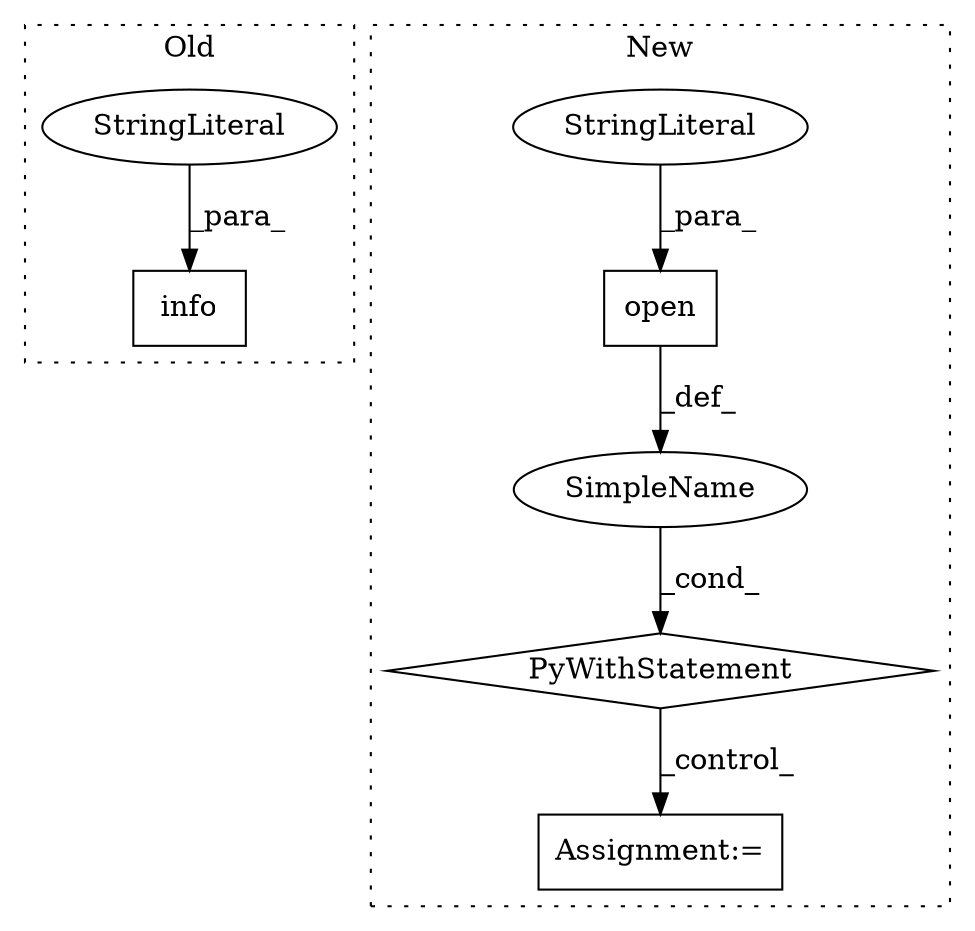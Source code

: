 digraph G {
subgraph cluster0 {
1 [label="info" a="32" s="2260,2292" l="5,1" shape="box"];
7 [label="StringLiteral" a="45" s="2265" l="27" shape="ellipse"];
label = "Old";
style="dotted";
}
subgraph cluster1 {
2 [label="open" a="32" s="2677,2735" l="5,1" shape="box"];
3 [label="PyWithStatement" a="104" s="2667,2736" l="10,2" shape="diamond"];
4 [label="SimpleName" a="42" s="" l="" shape="ellipse"];
5 [label="Assignment:=" a="7" s="2751" l="1" shape="box"];
6 [label="StringLiteral" a="45" s="2732" l="3" shape="ellipse"];
label = "New";
style="dotted";
}
2 -> 4 [label="_def_"];
3 -> 5 [label="_control_"];
4 -> 3 [label="_cond_"];
6 -> 2 [label="_para_"];
7 -> 1 [label="_para_"];
}